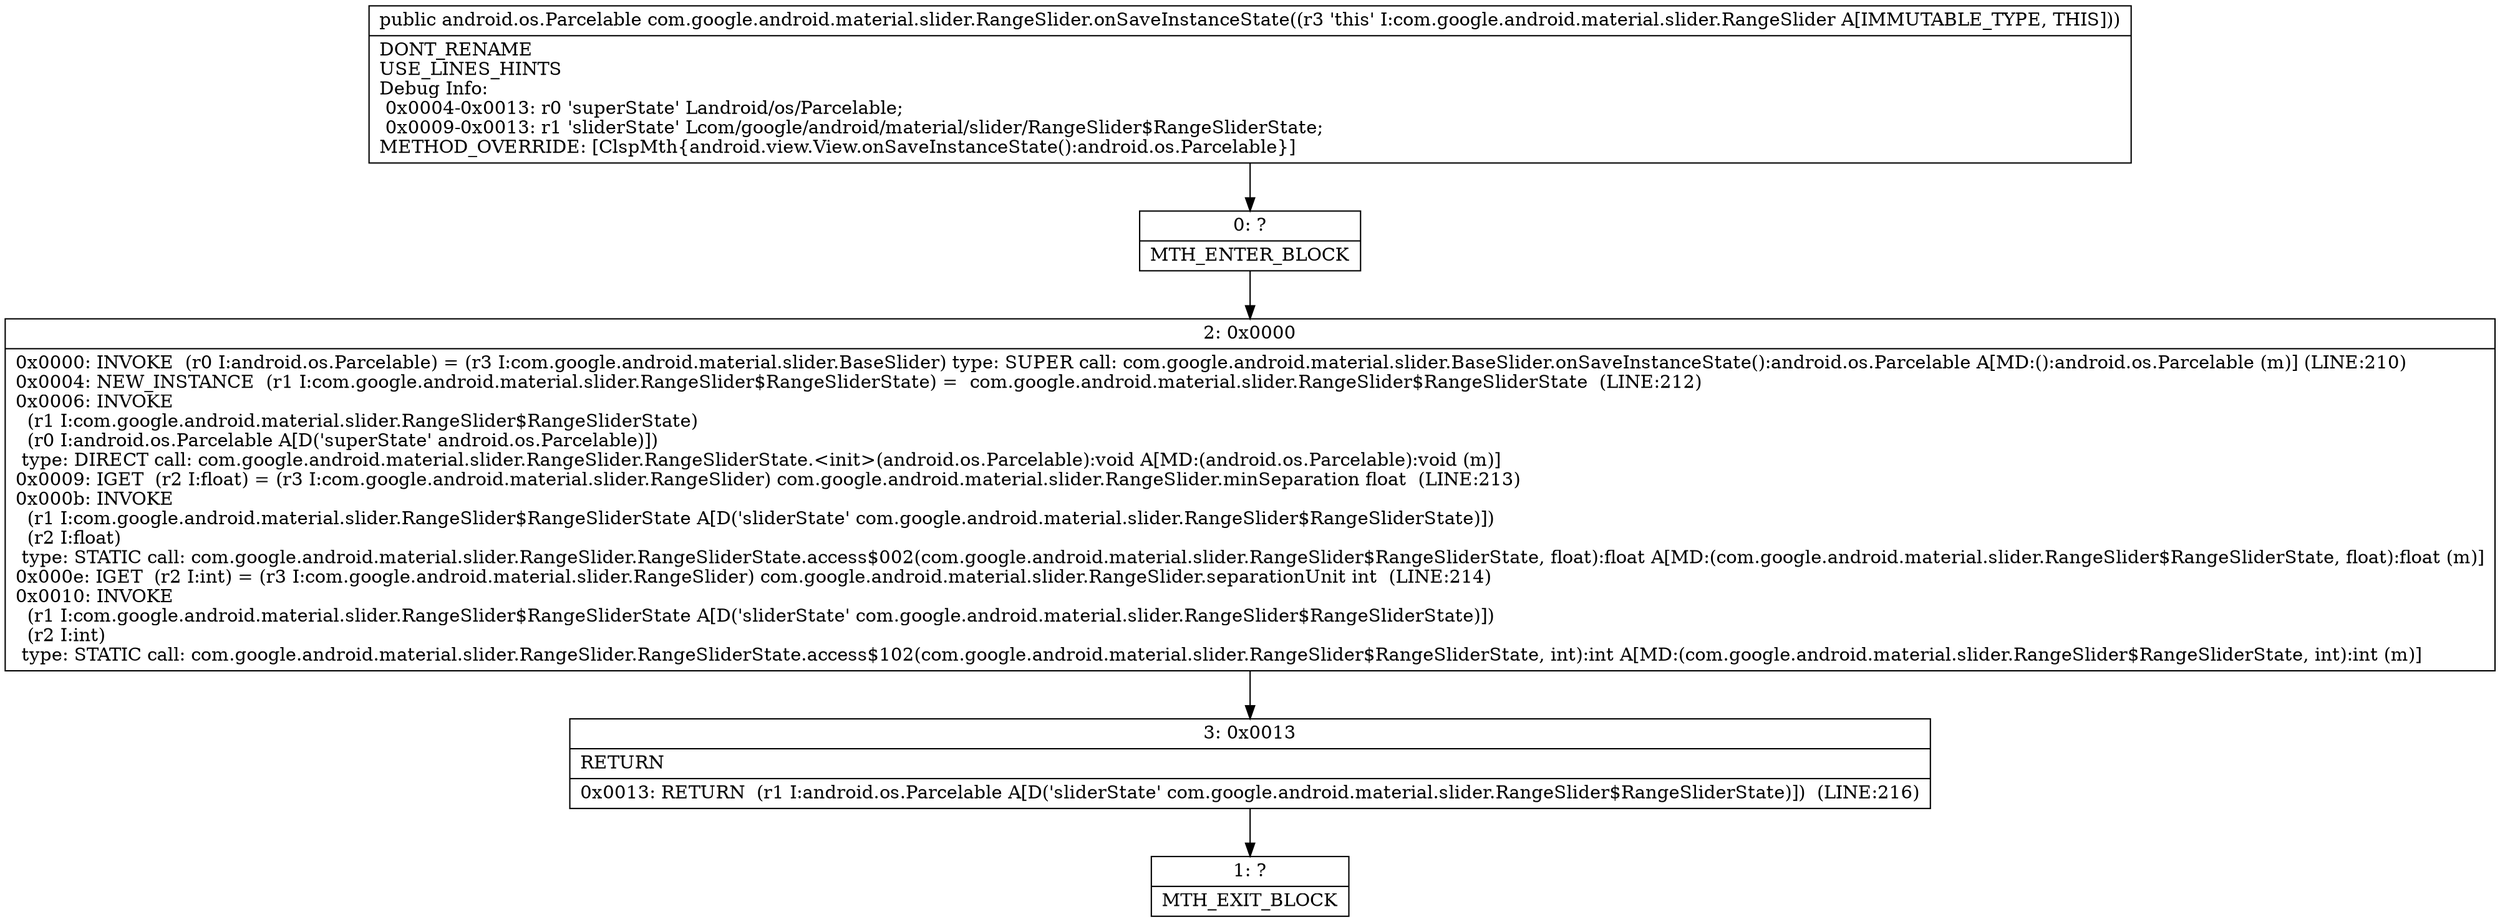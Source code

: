 digraph "CFG forcom.google.android.material.slider.RangeSlider.onSaveInstanceState()Landroid\/os\/Parcelable;" {
Node_0 [shape=record,label="{0\:\ ?|MTH_ENTER_BLOCK\l}"];
Node_2 [shape=record,label="{2\:\ 0x0000|0x0000: INVOKE  (r0 I:android.os.Parcelable) = (r3 I:com.google.android.material.slider.BaseSlider) type: SUPER call: com.google.android.material.slider.BaseSlider.onSaveInstanceState():android.os.Parcelable A[MD:():android.os.Parcelable (m)] (LINE:210)\l0x0004: NEW_INSTANCE  (r1 I:com.google.android.material.slider.RangeSlider$RangeSliderState) =  com.google.android.material.slider.RangeSlider$RangeSliderState  (LINE:212)\l0x0006: INVOKE  \l  (r1 I:com.google.android.material.slider.RangeSlider$RangeSliderState)\l  (r0 I:android.os.Parcelable A[D('superState' android.os.Parcelable)])\l type: DIRECT call: com.google.android.material.slider.RangeSlider.RangeSliderState.\<init\>(android.os.Parcelable):void A[MD:(android.os.Parcelable):void (m)]\l0x0009: IGET  (r2 I:float) = (r3 I:com.google.android.material.slider.RangeSlider) com.google.android.material.slider.RangeSlider.minSeparation float  (LINE:213)\l0x000b: INVOKE  \l  (r1 I:com.google.android.material.slider.RangeSlider$RangeSliderState A[D('sliderState' com.google.android.material.slider.RangeSlider$RangeSliderState)])\l  (r2 I:float)\l type: STATIC call: com.google.android.material.slider.RangeSlider.RangeSliderState.access$002(com.google.android.material.slider.RangeSlider$RangeSliderState, float):float A[MD:(com.google.android.material.slider.RangeSlider$RangeSliderState, float):float (m)]\l0x000e: IGET  (r2 I:int) = (r3 I:com.google.android.material.slider.RangeSlider) com.google.android.material.slider.RangeSlider.separationUnit int  (LINE:214)\l0x0010: INVOKE  \l  (r1 I:com.google.android.material.slider.RangeSlider$RangeSliderState A[D('sliderState' com.google.android.material.slider.RangeSlider$RangeSliderState)])\l  (r2 I:int)\l type: STATIC call: com.google.android.material.slider.RangeSlider.RangeSliderState.access$102(com.google.android.material.slider.RangeSlider$RangeSliderState, int):int A[MD:(com.google.android.material.slider.RangeSlider$RangeSliderState, int):int (m)]\l}"];
Node_3 [shape=record,label="{3\:\ 0x0013|RETURN\l|0x0013: RETURN  (r1 I:android.os.Parcelable A[D('sliderState' com.google.android.material.slider.RangeSlider$RangeSliderState)])  (LINE:216)\l}"];
Node_1 [shape=record,label="{1\:\ ?|MTH_EXIT_BLOCK\l}"];
MethodNode[shape=record,label="{public android.os.Parcelable com.google.android.material.slider.RangeSlider.onSaveInstanceState((r3 'this' I:com.google.android.material.slider.RangeSlider A[IMMUTABLE_TYPE, THIS]))  | DONT_RENAME\lUSE_LINES_HINTS\lDebug Info:\l  0x0004\-0x0013: r0 'superState' Landroid\/os\/Parcelable;\l  0x0009\-0x0013: r1 'sliderState' Lcom\/google\/android\/material\/slider\/RangeSlider$RangeSliderState;\lMETHOD_OVERRIDE: [ClspMth\{android.view.View.onSaveInstanceState():android.os.Parcelable\}]\l}"];
MethodNode -> Node_0;Node_0 -> Node_2;
Node_2 -> Node_3;
Node_3 -> Node_1;
}

